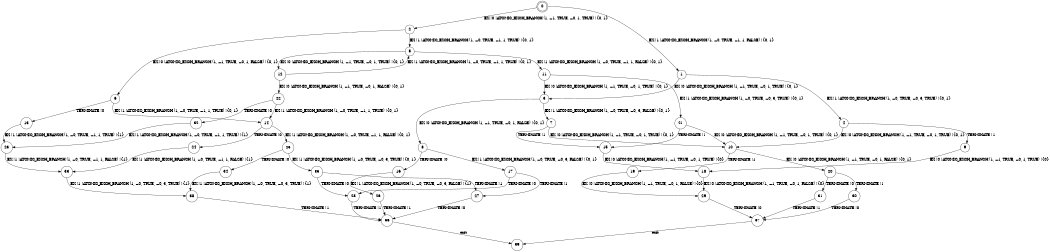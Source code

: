 digraph BCG {
size = "7, 10.5";
center = TRUE;
node [shape = circle];
0 [peripheries = 2];
0 -> 1 [label = "EX !1 !ATOMIC_EXCH_BRANCH (1, +0, TRUE, +1, 1, FALSE) !{0, 1}"];
0 -> 2 [label = "EX !0 !ATOMIC_EXCH_BRANCH (1, +1, TRUE, +0, 1, TRUE) !{0, 1}"];
1 -> 3 [label = "EX !0 !ATOMIC_EXCH_BRANCH (1, +1, TRUE, +0, 1, TRUE) !{0, 1}"];
1 -> 4 [label = "EX !1 !ATOMIC_EXCH_BRANCH (1, +0, TRUE, +0, 3, TRUE) !{0, 1}"];
2 -> 5 [label = "EX !1 !ATOMIC_EXCH_BRANCH (1, +0, TRUE, +1, 1, TRUE) !{0, 1}"];
2 -> 6 [label = "EX !0 !ATOMIC_EXCH_BRANCH (1, +1, TRUE, +0, 1, FALSE) !{0, 1}"];
3 -> 7 [label = "EX !1 !ATOMIC_EXCH_BRANCH (1, +0, TRUE, +0, 3, FALSE) !{0, 1}"];
3 -> 8 [label = "EX !0 !ATOMIC_EXCH_BRANCH (1, +1, TRUE, +0, 1, FALSE) !{0, 1}"];
4 -> 9 [label = "TERMINATE !1"];
4 -> 10 [label = "EX !0 !ATOMIC_EXCH_BRANCH (1, +1, TRUE, +0, 1, TRUE) !{0, 1}"];
5 -> 11 [label = "EX !1 !ATOMIC_EXCH_BRANCH (1, +0, TRUE, +1, 1, FALSE) !{0, 1}"];
5 -> 12 [label = "EX !0 !ATOMIC_EXCH_BRANCH (1, +1, TRUE, +0, 1, TRUE) !{0, 1}"];
6 -> 13 [label = "TERMINATE !0"];
6 -> 14 [label = "EX !1 !ATOMIC_EXCH_BRANCH (1, +0, TRUE, +1, 1, TRUE) !{0, 1}"];
7 -> 15 [label = "TERMINATE !1"];
7 -> 10 [label = "EX !0 !ATOMIC_EXCH_BRANCH (1, +1, TRUE, +0, 1, TRUE) !{0, 1}"];
8 -> 16 [label = "TERMINATE !0"];
8 -> 17 [label = "EX !1 !ATOMIC_EXCH_BRANCH (1, +0, TRUE, +0, 3, FALSE) !{0, 1}"];
9 -> 18 [label = "EX !0 !ATOMIC_EXCH_BRANCH (1, +1, TRUE, +0, 1, TRUE) !{0}"];
10 -> 19 [label = "TERMINATE !1"];
10 -> 20 [label = "EX !0 !ATOMIC_EXCH_BRANCH (1, +1, TRUE, +0, 1, FALSE) !{0, 1}"];
11 -> 21 [label = "EX !1 !ATOMIC_EXCH_BRANCH (1, +0, TRUE, +0, 3, TRUE) !{0, 1}"];
11 -> 3 [label = "EX !0 !ATOMIC_EXCH_BRANCH (1, +1, TRUE, +0, 1, TRUE) !{0, 1}"];
12 -> 5 [label = "EX !1 !ATOMIC_EXCH_BRANCH (1, +0, TRUE, +1, 1, TRUE) !{0, 1}"];
12 -> 22 [label = "EX !0 !ATOMIC_EXCH_BRANCH (1, +1, TRUE, +0, 1, FALSE) !{0, 1}"];
13 -> 23 [label = "EX !1 !ATOMIC_EXCH_BRANCH (1, +0, TRUE, +1, 1, TRUE) !{1}"];
14 -> 24 [label = "TERMINATE !0"];
14 -> 25 [label = "EX !1 !ATOMIC_EXCH_BRANCH (1, +0, TRUE, +1, 1, FALSE) !{0, 1}"];
15 -> 18 [label = "EX !0 !ATOMIC_EXCH_BRANCH (1, +1, TRUE, +0, 1, TRUE) !{0}"];
16 -> 26 [label = "EX !1 !ATOMIC_EXCH_BRANCH (1, +0, TRUE, +0, 3, FALSE) !{1}"];
17 -> 27 [label = "TERMINATE !1"];
17 -> 28 [label = "TERMINATE !0"];
18 -> 29 [label = "EX !0 !ATOMIC_EXCH_BRANCH (1, +1, TRUE, +0, 1, FALSE) !{0}"];
19 -> 29 [label = "EX !0 !ATOMIC_EXCH_BRANCH (1, +1, TRUE, +0, 1, FALSE) !{0}"];
20 -> 30 [label = "TERMINATE !1"];
20 -> 31 [label = "TERMINATE !0"];
21 -> 15 [label = "TERMINATE !1"];
21 -> 10 [label = "EX !0 !ATOMIC_EXCH_BRANCH (1, +1, TRUE, +0, 1, TRUE) !{0, 1}"];
22 -> 32 [label = "TERMINATE !0"];
22 -> 14 [label = "EX !1 !ATOMIC_EXCH_BRANCH (1, +0, TRUE, +1, 1, TRUE) !{0, 1}"];
23 -> 33 [label = "EX !1 !ATOMIC_EXCH_BRANCH (1, +0, TRUE, +1, 1, FALSE) !{1}"];
24 -> 33 [label = "EX !1 !ATOMIC_EXCH_BRANCH (1, +0, TRUE, +1, 1, FALSE) !{1}"];
25 -> 34 [label = "TERMINATE !0"];
25 -> 35 [label = "EX !1 !ATOMIC_EXCH_BRANCH (1, +0, TRUE, +0, 3, TRUE) !{0, 1}"];
26 -> 36 [label = "TERMINATE !1"];
27 -> 36 [label = "TERMINATE !0"];
28 -> 36 [label = "TERMINATE !1"];
29 -> 37 [label = "TERMINATE !0"];
30 -> 37 [label = "TERMINATE !0"];
31 -> 37 [label = "TERMINATE !1"];
32 -> 23 [label = "EX !1 !ATOMIC_EXCH_BRANCH (1, +0, TRUE, +1, 1, TRUE) !{1}"];
33 -> 38 [label = "EX !1 !ATOMIC_EXCH_BRANCH (1, +0, TRUE, +0, 3, TRUE) !{1}"];
34 -> 38 [label = "EX !1 !ATOMIC_EXCH_BRANCH (1, +0, TRUE, +0, 3, TRUE) !{1}"];
35 -> 27 [label = "TERMINATE !1"];
35 -> 28 [label = "TERMINATE !0"];
36 -> 39 [label = "exit"];
37 -> 39 [label = "exit"];
38 -> 36 [label = "TERMINATE !1"];
}
